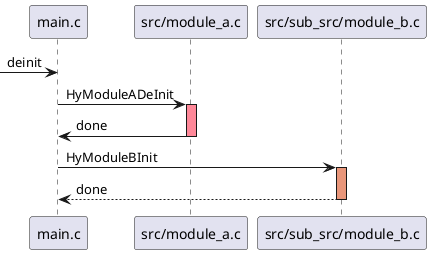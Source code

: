@startuml

' 变量定义 '
!$main              = "main.c"

!$module_a          = "src/module_a.c"
!$module_a_color    = "#ff8899"

!$module_b          = "src/sub_src/module_b.c"
!$module_b_color    = "#DarkSalmon"

[-> "$main": deinit

participant "$main"

' module_a deinit'
"$main" -> "$module_a": HyModuleADeInit

activate "$module_a" $module_a_color
"$module_a" -> "$main": done
deactivate "$module_a"

' module_b init'
"$main" -> "$module_b": HyModuleBInit

activate "$module_b" $module_b_color
"$module_b" --> "$main": done
deactivate "$module_b"

@enduml
